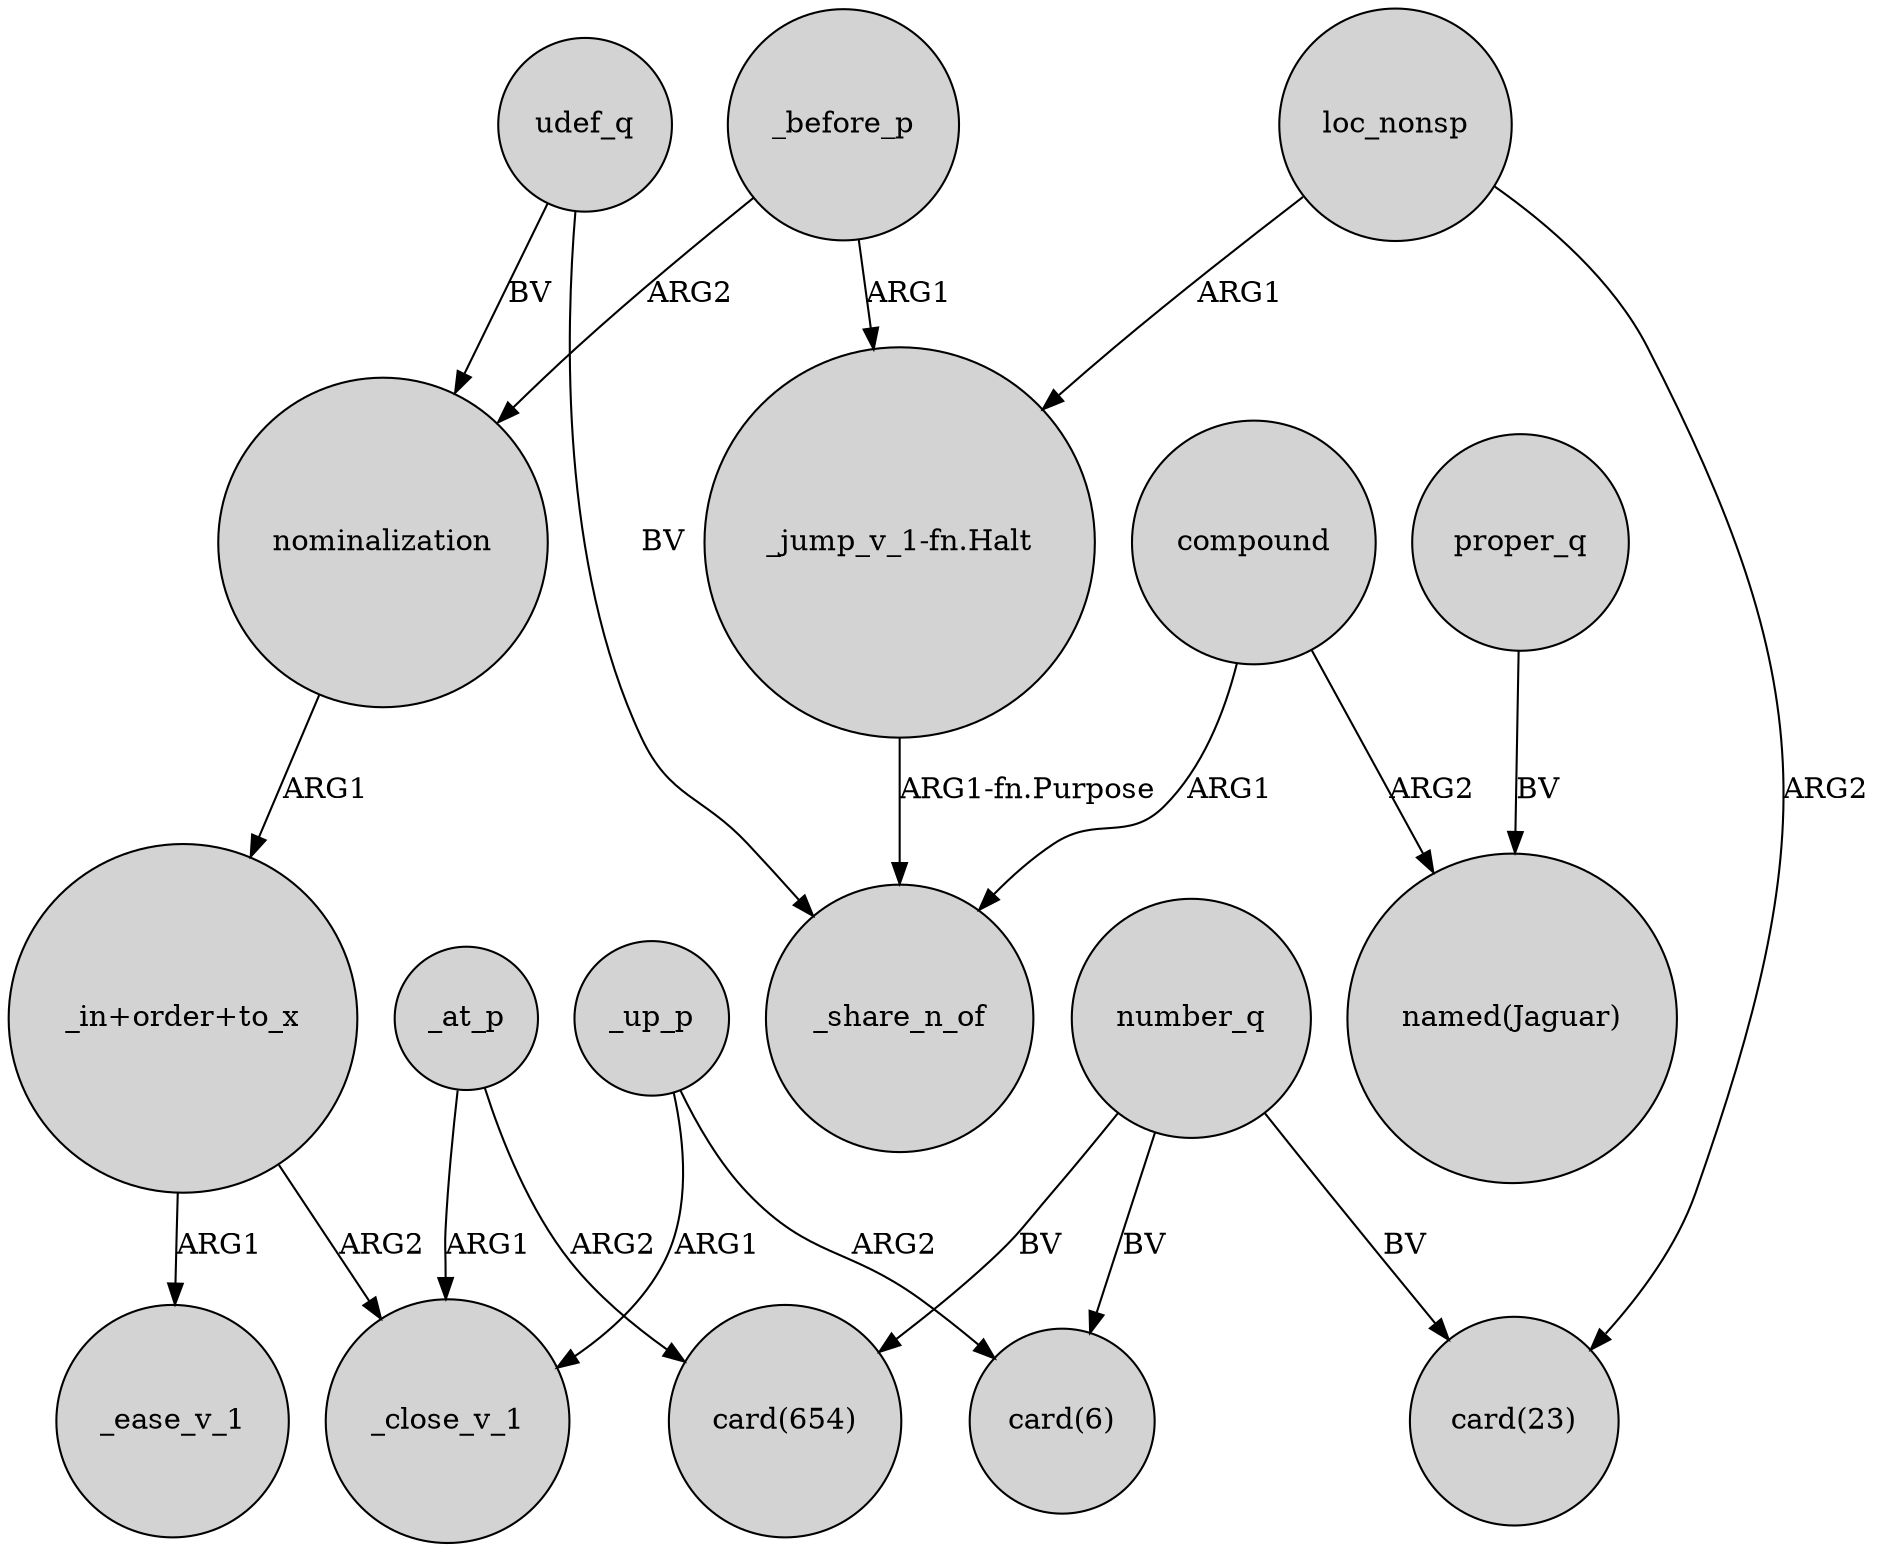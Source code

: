 digraph {
	node [shape=circle style=filled]
	nominalization -> "_in+order+to_x" [label=ARG1]
	_before_p -> nominalization [label=ARG2]
	_at_p -> _close_v_1 [label=ARG1]
	_up_p -> _close_v_1 [label=ARG1]
	compound -> _share_n_of [label=ARG1]
	udef_q -> nominalization [label=BV]
	loc_nonsp -> "_jump_v_1-fn.Halt" [label=ARG1]
	number_q -> "card(23)" [label=BV]
	number_q -> "card(6)" [label=BV]
	"_in+order+to_x" -> _ease_v_1 [label=ARG1]
	"_jump_v_1-fn.Halt" -> _share_n_of [label="ARG1-fn.Purpose"]
	compound -> "named(Jaguar)" [label=ARG2]
	udef_q -> _share_n_of [label=BV]
	number_q -> "card(654)" [label=BV]
	proper_q -> "named(Jaguar)" [label=BV]
	_before_p -> "_jump_v_1-fn.Halt" [label=ARG1]
	"_in+order+to_x" -> _close_v_1 [label=ARG2]
	_up_p -> "card(6)" [label=ARG2]
	_at_p -> "card(654)" [label=ARG2]
	loc_nonsp -> "card(23)" [label=ARG2]
}
